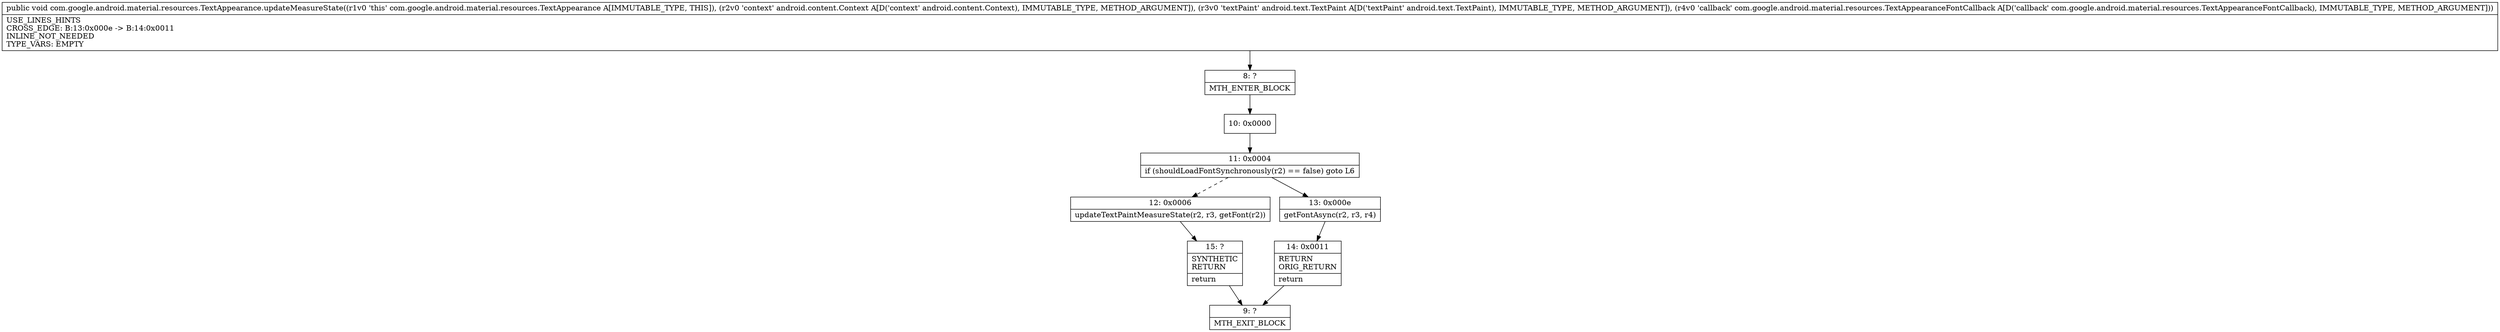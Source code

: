 digraph "CFG forcom.google.android.material.resources.TextAppearance.updateMeasureState(Landroid\/content\/Context;Landroid\/text\/TextPaint;Lcom\/google\/android\/material\/resources\/TextAppearanceFontCallback;)V" {
Node_8 [shape=record,label="{8\:\ ?|MTH_ENTER_BLOCK\l}"];
Node_10 [shape=record,label="{10\:\ 0x0000}"];
Node_11 [shape=record,label="{11\:\ 0x0004|if (shouldLoadFontSynchronously(r2) == false) goto L6\l}"];
Node_12 [shape=record,label="{12\:\ 0x0006|updateTextPaintMeasureState(r2, r3, getFont(r2))\l}"];
Node_15 [shape=record,label="{15\:\ ?|SYNTHETIC\lRETURN\l|return\l}"];
Node_9 [shape=record,label="{9\:\ ?|MTH_EXIT_BLOCK\l}"];
Node_13 [shape=record,label="{13\:\ 0x000e|getFontAsync(r2, r3, r4)\l}"];
Node_14 [shape=record,label="{14\:\ 0x0011|RETURN\lORIG_RETURN\l|return\l}"];
MethodNode[shape=record,label="{public void com.google.android.material.resources.TextAppearance.updateMeasureState((r1v0 'this' com.google.android.material.resources.TextAppearance A[IMMUTABLE_TYPE, THIS]), (r2v0 'context' android.content.Context A[D('context' android.content.Context), IMMUTABLE_TYPE, METHOD_ARGUMENT]), (r3v0 'textPaint' android.text.TextPaint A[D('textPaint' android.text.TextPaint), IMMUTABLE_TYPE, METHOD_ARGUMENT]), (r4v0 'callback' com.google.android.material.resources.TextAppearanceFontCallback A[D('callback' com.google.android.material.resources.TextAppearanceFontCallback), IMMUTABLE_TYPE, METHOD_ARGUMENT]))  | USE_LINES_HINTS\lCROSS_EDGE: B:13:0x000e \-\> B:14:0x0011\lINLINE_NOT_NEEDED\lTYPE_VARS: EMPTY\l}"];
MethodNode -> Node_8;Node_8 -> Node_10;
Node_10 -> Node_11;
Node_11 -> Node_12[style=dashed];
Node_11 -> Node_13;
Node_12 -> Node_15;
Node_15 -> Node_9;
Node_13 -> Node_14;
Node_14 -> Node_9;
}

